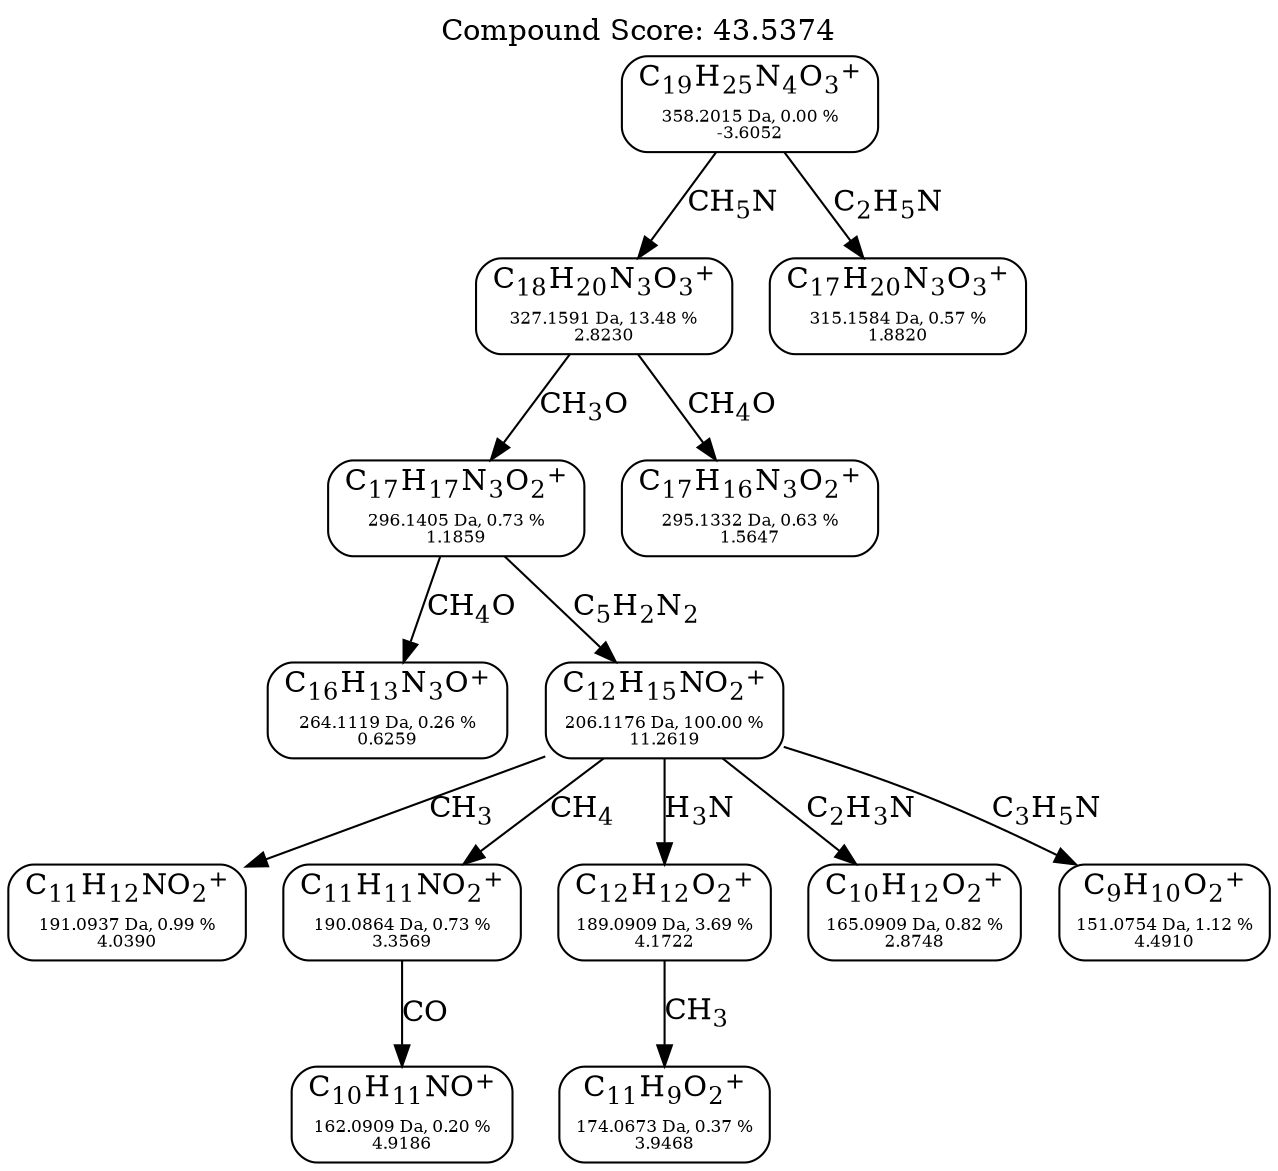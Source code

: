 strict digraph {
	node [shape=rect,style=rounded];
	labelloc="t";
	label="Compound Score: 43.5374";
	C19H26N4O3 [label=<C<SUB>19</SUB>H<SUB>25</SUB>N<SUB>4</SUB>O<SUB>3</SUB><SUP>+</SUP><FONT POINT-SIZE="8"><BR /> <BR />358.2015 Da, 0.00 %<BR />-3.6052</FONT>>];
	C18H21N3O3 [label=<C<SUB>18</SUB>H<SUB>20</SUB>N<SUB>3</SUB>O<SUB>3</SUB><SUP>+</SUP><FONT POINT-SIZE="8"><BR /> <BR />327.1591 Da, 13.48 %<BR />2.8230</FONT>>];
	C17H21N3O3 [label=<C<SUB>17</SUB>H<SUB>20</SUB>N<SUB>3</SUB>O<SUB>3</SUB><SUP>+</SUP><FONT POINT-SIZE="8"><BR /> <BR />315.1584 Da, 0.57 %<BR />1.8820</FONT>>];
	C17H18N3O2 [label=<C<SUB>17</SUB>H<SUB>17</SUB>N<SUB>3</SUB>O<SUB>2</SUB><SUP>+</SUP><FONT POINT-SIZE="8"><BR /> <BR />296.1405 Da, 0.73 %<BR />1.1859</FONT>>];
	C17H17N3O2 [label=<C<SUB>17</SUB>H<SUB>16</SUB>N<SUB>3</SUB>O<SUB>2</SUB><SUP>+</SUP><FONT POINT-SIZE="8"><BR /> <BR />295.1332 Da, 0.63 %<BR />1.5647</FONT>>];
	C16H14N3O [label=<C<SUB>16</SUB>H<SUB>13</SUB>N<SUB>3</SUB>O<SUP>+</SUP><FONT POINT-SIZE="8"><BR /> <BR />264.1119 Da, 0.26 %<BR />0.6259</FONT>>];
	C12H16NO2 [label=<C<SUB>12</SUB>H<SUB>15</SUB>NO<SUB>2</SUB><SUP>+</SUP><FONT POINT-SIZE="8"><BR /> <BR />206.1176 Da, 100.00 %<BR />11.2619</FONT>>];
	C11H13NO2 [label=<C<SUB>11</SUB>H<SUB>12</SUB>NO<SUB>2</SUB><SUP>+</SUP><FONT POINT-SIZE="8"><BR /> <BR />191.0937 Da, 0.99 %<BR />4.0390</FONT>>];
	C11H12NO2 [label=<C<SUB>11</SUB>H<SUB>11</SUB>NO<SUB>2</SUB><SUP>+</SUP><FONT POINT-SIZE="8"><BR /> <BR />190.0864 Da, 0.73 %<BR />3.3569</FONT>>];
	C12H13O2 [label=<C<SUB>12</SUB>H<SUB>12</SUB>O<SUB>2</SUB><SUP>+</SUP><FONT POINT-SIZE="8"><BR /> <BR />189.0909 Da, 3.69 %<BR />4.1722</FONT>>];
	C11H10O2 [label=<C<SUB>11</SUB>H<SUB>9</SUB>O<SUB>2</SUB><SUP>+</SUP><FONT POINT-SIZE="8"><BR /> <BR />174.0673 Da, 0.37 %<BR />3.9468</FONT>>];
	C10H13O2 [label=<C<SUB>10</SUB>H<SUB>12</SUB>O<SUB>2</SUB><SUP>+</SUP><FONT POINT-SIZE="8"><BR /> <BR />165.0909 Da, 0.82 %<BR />2.8748</FONT>>];
	C10H12NO [label=<C<SUB>10</SUB>H<SUB>11</SUB>NO<SUP>+</SUP><FONT POINT-SIZE="8"><BR /> <BR />162.0909 Da, 0.20 %<BR />4.9186</FONT>>];
	C9H11O2 [label=<C<SUB>9</SUB>H<SUB>10</SUB>O<SUB>2</SUB><SUP>+</SUP><FONT POINT-SIZE="8"><BR /> <BR />151.0754 Da, 1.12 %<BR />4.4910</FONT>>];

	C19H26N4O3 -> C18H21N3O3 [label=<CH<SUB>5</SUB>N>];
	C19H26N4O3 -> C17H21N3O3 [label=<C<SUB>2</SUB>H<SUB>5</SUB>N>];
	C18H21N3O3 -> C17H18N3O2 [label=<CH<SUB>3</SUB>O>];
	C18H21N3O3 -> C17H17N3O2 [label=<CH<SUB>4</SUB>O>];
	C17H18N3O2 -> C16H14N3O [label=<CH<SUB>4</SUB>O>];
	C17H18N3O2 -> C12H16NO2 [label=<C<SUB>5</SUB>H<SUB>2</SUB>N<SUB>2</SUB>>];
	C12H16NO2 -> C11H13NO2 [label=<CH<SUB>3</SUB>>];
	C12H16NO2 -> C11H12NO2 [label=<CH<SUB>4</SUB>>];
	C12H16NO2 -> C12H13O2 [label=<H<SUB>3</SUB>N>];
	C12H13O2 -> C11H10O2 [label=<CH<SUB>3</SUB>>];
	C12H16NO2 -> C10H13O2 [label=<C<SUB>2</SUB>H<SUB>3</SUB>N>];
	C11H12NO2 -> C10H12NO [label=<CO>];
	C12H16NO2 -> C9H11O2 [label=<C<SUB>3</SUB>H<SUB>5</SUB>N>];
}